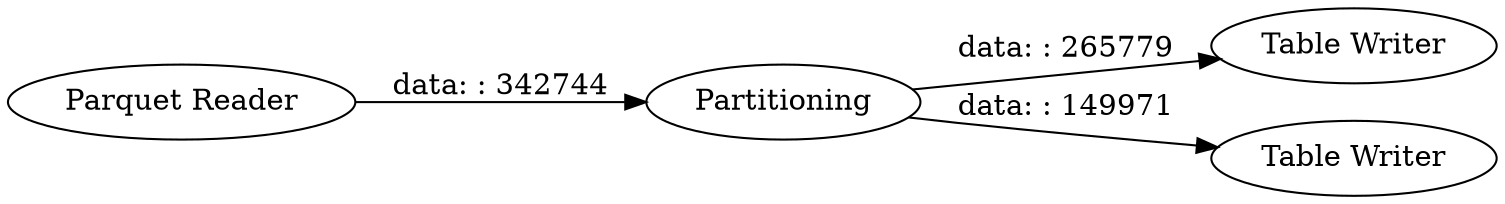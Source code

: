 digraph {
	"-1960944059720976698_6" [label="Table Writer"]
	"-1960944059720976698_1" [label=Partitioning]
	"-1960944059720976698_7" [label="Table Writer"]
	"-1960944059720976698_5" [label="Parquet Reader"]
	"-1960944059720976698_5" -> "-1960944059720976698_1" [label="data: : 342744"]
	"-1960944059720976698_1" -> "-1960944059720976698_7" [label="data: : 149971"]
	"-1960944059720976698_1" -> "-1960944059720976698_6" [label="data: : 265779"]
	rankdir=LR
}
